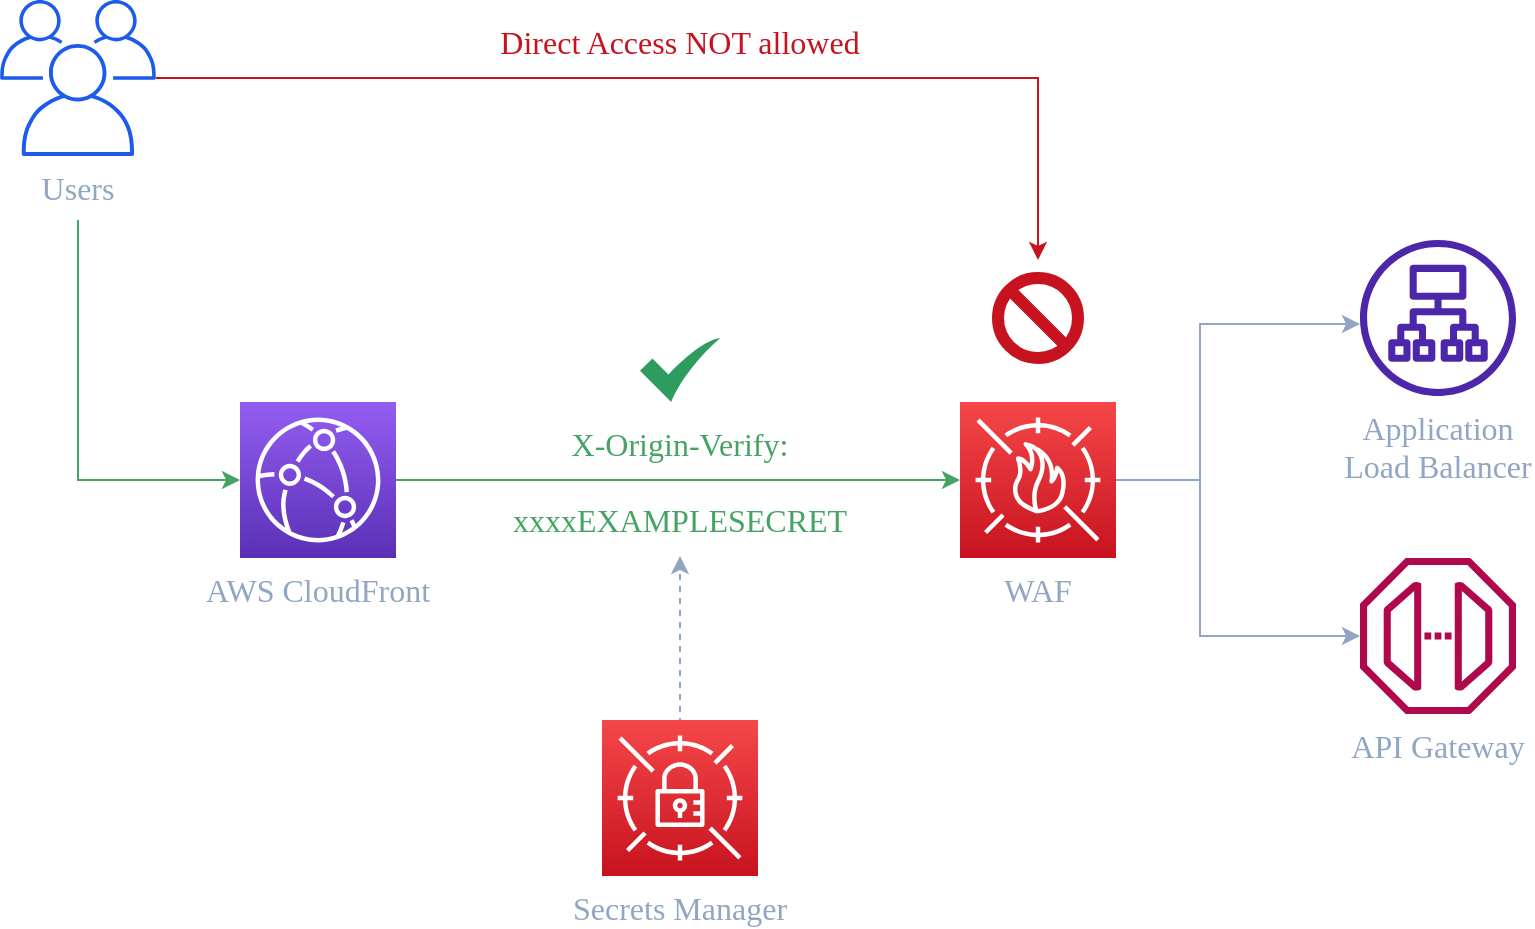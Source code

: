 <mxfile version="15.7.3" type="device"><diagram id="uKk75ns9hbwsDTUnSnhz" name="Page-1"><mxGraphModel dx="1906" dy="1425" grid="1" gridSize="10" guides="1" tooltips="1" connect="1" arrows="1" fold="1" page="0" pageScale="1" pageWidth="827" pageHeight="1169" math="0" shadow="0"><root><mxCell id="0"/><mxCell id="1" parent="0"/><mxCell id="LE22M2j0NTKzRxuB0iL_-12" style="edgeStyle=orthogonalEdgeStyle;rounded=0;orthogonalLoop=1;jettySize=auto;fontFamily=Rubik;fontSize=16;fontColor=#90A6C2;strokeColor=#45A364;" parent="1" source="LE22M2j0NTKzRxuB0iL_-1" target="LE22M2j0NTKzRxuB0iL_-9" edge="1"><mxGeometry relative="1" as="geometry"/></mxCell><mxCell id="LE22M2j0NTKzRxuB0iL_-1" value="AWS CloudFront" style="sketch=0;points=[[0,0,0],[0.25,0,0],[0.5,0,0],[0.75,0,0],[1,0,0],[0,1,0],[0.25,1,0],[0.5,1,0],[0.75,1,0],[1,1,0],[0,0.25,0],[0,0.5,0],[0,0.75,0],[1,0.25,0],[1,0.5,0],[1,0.75,0]];outlineConnect=0;fontColor=#90A6C2;gradientColor=#945DF2;gradientDirection=north;fillColor=#5A30B5;strokeColor=#ffffff;dashed=0;verticalLabelPosition=bottom;verticalAlign=top;align=center;fontSize=16;fontStyle=0;aspect=fixed;shape=mxgraph.aws4.resourceIcon;resIcon=mxgraph.aws4.cloudfront;fontFamily=Rubik;" parent="1" vertex="1"><mxGeometry x="-560" y="41" width="78" height="78" as="geometry"/></mxCell><mxCell id="LE22M2j0NTKzRxuB0iL_-2" value="Application &#10;Load Balancer" style="sketch=0;outlineConnect=0;fontColor=#90A6C2;gradientColor=none;fillColor=#4D27AA;strokeColor=none;dashed=0;verticalLabelPosition=bottom;verticalAlign=top;align=center;fontSize=16;fontStyle=0;aspect=fixed;pointerEvents=1;shape=mxgraph.aws4.application_load_balancer;fontFamily=Rubik;" parent="1" vertex="1"><mxGeometry y="-40" width="78" height="78" as="geometry"/></mxCell><mxCell id="LE22M2j0NTKzRxuB0iL_-3" value="API Gateway" style="sketch=0;outlineConnect=0;fontColor=#90A6C2;gradientColor=none;fillColor=#B0084D;strokeColor=none;dashed=0;verticalLabelPosition=bottom;verticalAlign=top;align=center;fontSize=16;fontStyle=0;aspect=fixed;pointerEvents=1;shape=mxgraph.aws4.endpoint;fontFamily=Rubik;" parent="1" vertex="1"><mxGeometry y="119" width="78" height="78" as="geometry"/></mxCell><mxCell id="LE22M2j0NTKzRxuB0iL_-28" style="edgeStyle=orthogonalEdgeStyle;rounded=0;orthogonalLoop=1;jettySize=auto;fontFamily=Rubik;fontSize=16;fontColor=#90A6C2;strokeColor=#90A6C2;strokeWidth=1;dashed=1;" parent="1" edge="1"><mxGeometry relative="1" as="geometry"><mxPoint x="-340" y="208" as="sourcePoint"/><mxPoint x="-340" y="118" as="targetPoint"/></mxGeometry></mxCell><mxCell id="LE22M2j0NTKzRxuB0iL_-4" value="Secrets Manager" style="sketch=0;points=[[0,0,0],[0.25,0,0],[0.5,0,0],[0.75,0,0],[1,0,0],[0,1,0],[0.25,1,0],[0.5,1,0],[0.75,1,0],[1,1,0],[0,0.25,0],[0,0.5,0],[0,0.75,0],[1,0.25,0],[1,0.5,0],[1,0.75,0]];outlineConnect=0;fontColor=#90A6C2;gradientColor=#F54749;gradientDirection=north;fillColor=#C7131F;strokeColor=#ffffff;dashed=0;verticalLabelPosition=bottom;verticalAlign=top;align=center;fontSize=16;fontStyle=0;aspect=fixed;shape=mxgraph.aws4.resourceIcon;resIcon=mxgraph.aws4.secrets_manager;fontFamily=Rubik;" parent="1" vertex="1"><mxGeometry x="-379" y="200" width="78" height="78" as="geometry"/></mxCell><mxCell id="LE22M2j0NTKzRxuB0iL_-9" value="WAF" style="sketch=0;points=[[0,0,0],[0.25,0,0],[0.5,0,0],[0.75,0,0],[1,0,0],[0,1,0],[0.25,1,0],[0.5,1,0],[0.75,1,0],[1,1,0],[0,0.25,0],[0,0.5,0],[0,0.75,0],[1,0.25,0],[1,0.5,0],[1,0.75,0]];outlineConnect=0;fontColor=#90A6C2;gradientColor=#F54749;gradientDirection=north;fillColor=#C7131F;strokeColor=#ffffff;dashed=0;verticalLabelPosition=bottom;verticalAlign=top;align=center;fontSize=16;fontStyle=0;aspect=fixed;shape=mxgraph.aws4.resourceIcon;resIcon=mxgraph.aws4.waf;fontFamily=Rubik;" parent="1" vertex="1"><mxGeometry x="-200" y="41" width="78" height="78" as="geometry"/></mxCell><mxCell id="LE22M2j0NTKzRxuB0iL_-11" value="X-Origin-Verify: &#10;&#10;xxxxEXAMPLESECRET" style="text;align=center;verticalAlign=middle;resizable=0;points=[];autosize=1;strokeColor=none;fillColor=none;fontSize=16;fontFamily=Rubik;fontColor=#45A364;" parent="1" vertex="1"><mxGeometry x="-430" y="50" width="180" height="60" as="geometry"/></mxCell><mxCell id="LE22M2j0NTKzRxuB0iL_-16" style="edgeStyle=orthogonalEdgeStyle;rounded=0;orthogonalLoop=1;jettySize=auto;fontFamily=Rubik;fontSize=16;fontColor=#90A6C2;strokeColor=#90A6C2;exitX=1;exitY=0.5;exitDx=0;exitDy=0;exitPerimeter=0;" parent="1" source="LE22M2j0NTKzRxuB0iL_-9" target="LE22M2j0NTKzRxuB0iL_-2" edge="1"><mxGeometry relative="1" as="geometry"><mxPoint x="-330" y="-39.5" as="sourcePoint"/><mxPoint x="-48" y="-39.5" as="targetPoint"/><Array as="points"><mxPoint x="-80" y="80"/><mxPoint x="-80" y="2"/></Array></mxGeometry></mxCell><mxCell id="LE22M2j0NTKzRxuB0iL_-17" style="edgeStyle=orthogonalEdgeStyle;rounded=0;orthogonalLoop=1;jettySize=auto;fontFamily=Rubik;fontSize=16;fontColor=#90A6C2;strokeColor=#90A6C2;exitX=1;exitY=0.5;exitDx=0;exitDy=0;exitPerimeter=0;" parent="1" source="LE22M2j0NTKzRxuB0iL_-9" target="LE22M2j0NTKzRxuB0iL_-3" edge="1"><mxGeometry relative="1" as="geometry"><mxPoint x="-112" y="90" as="sourcePoint"/><mxPoint x="50" y="-29" as="targetPoint"/><Array as="points"><mxPoint x="-80" y="80"/><mxPoint x="-80" y="158"/></Array></mxGeometry></mxCell><mxCell id="LE22M2j0NTKzRxuB0iL_-20" style="edgeStyle=orthogonalEdgeStyle;rounded=0;orthogonalLoop=1;jettySize=auto;fontFamily=Rubik;fontSize=16;fontColor=#90A6C2;strokeColor=#45A364;" parent="1" target="LE22M2j0NTKzRxuB0iL_-1" edge="1"><mxGeometry relative="1" as="geometry"><mxPoint x="-641" y="-50" as="sourcePoint"/><Array as="points"><mxPoint x="-641" y="80"/></Array></mxGeometry></mxCell><mxCell id="LE22M2j0NTKzRxuB0iL_-21" style="edgeStyle=orthogonalEdgeStyle;rounded=0;orthogonalLoop=1;jettySize=auto;fontFamily=Rubik;fontSize=16;fontColor=#90A6C2;strokeColor=#C7131F;" parent="1" source="LE22M2j0NTKzRxuB0iL_-19" edge="1"><mxGeometry relative="1" as="geometry"><mxPoint x="-161" y="-30" as="targetPoint"/><Array as="points"><mxPoint x="-161" y="-121"/></Array></mxGeometry></mxCell><mxCell id="LE22M2j0NTKzRxuB0iL_-19" value="Users" style="sketch=0;outlineConnect=0;gradientColor=none;fontColor=#90A6C2;strokeColor=none;fillColor=#1C5BEB;dashed=0;verticalLabelPosition=bottom;verticalAlign=top;align=center;fontSize=16;fontStyle=0;aspect=fixed;shape=mxgraph.aws4.illustration_users;pointerEvents=1;fontFamily=Rubik;" parent="1" vertex="1"><mxGeometry x="-680" y="-160" width="78" height="78" as="geometry"/></mxCell><mxCell id="LE22M2j0NTKzRxuB0iL_-24" value="" style="group" parent="1" vertex="1" connectable="0"><mxGeometry x="-181" y="-21" width="40" height="40" as="geometry"/></mxCell><mxCell id="LE22M2j0NTKzRxuB0iL_-22" value="" style="ellipse;aspect=fixed;fontFamily=Rubik;fontSize=16;fontColor=#90A6C2;fillColor=none;strokeColor=#C7131F;strokeWidth=6;" parent="LE22M2j0NTKzRxuB0iL_-24" vertex="1"><mxGeometry width="40" height="40" as="geometry"/></mxCell><mxCell id="LE22M2j0NTKzRxuB0iL_-23" value="" style="endArrow=none;rounded=0;fontFamily=Rubik;fontSize=16;fontColor=#90A6C2;strokeColor=#C7131F;entryX=0;entryY=0;entryDx=0;entryDy=0;exitX=1;exitY=1;exitDx=0;exitDy=0;strokeWidth=6;" parent="LE22M2j0NTKzRxuB0iL_-24" source="LE22M2j0NTKzRxuB0iL_-22" target="LE22M2j0NTKzRxuB0iL_-22" edge="1"><mxGeometry width="50" height="50" relative="1" as="geometry"><mxPoint x="40" y="80" as="sourcePoint"/><mxPoint x="90" y="30" as="targetPoint"/></mxGeometry></mxCell><mxCell id="LE22M2j0NTKzRxuB0iL_-27" value="Direct Access NOT allowed" style="text;align=center;verticalAlign=middle;resizable=0;points=[];autosize=1;strokeColor=none;fillColor=none;fontSize=16;fontFamily=Rubik;fontColor=#C7131F;" parent="1" vertex="1"><mxGeometry x="-445" y="-150" width="210" height="20" as="geometry"/></mxCell><mxCell id="LE22M2j0NTKzRxuB0iL_-31" value="" style="sketch=0;aspect=fixed;strokeColor=none;shadow=0;align=center;verticalAlign=top;fillColor=#2D9C5E;shape=mxgraph.gcp2.check;fontFamily=Rubik;fontSize=16;fontColor=#90A6C2;" parent="1" vertex="1"><mxGeometry x="-360" y="9" width="40" height="32" as="geometry"/></mxCell></root></mxGraphModel></diagram></mxfile>